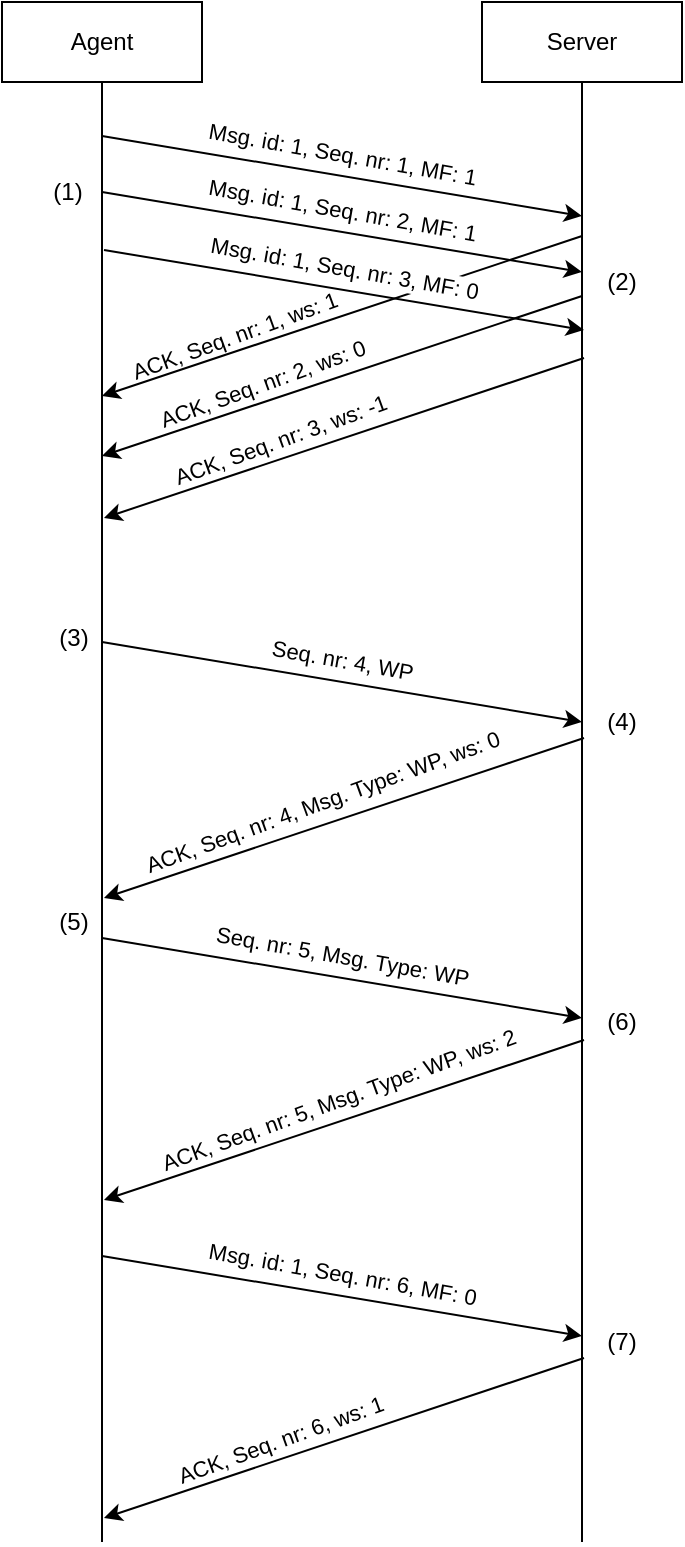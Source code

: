 <mxfile version="25.0.1">
  <diagram name="Page-1" id="2YBvvXClWsGukQMizWep">
    <mxGraphModel dx="875" dy="478" grid="1" gridSize="10" guides="1" tooltips="1" connect="1" arrows="1" fold="1" page="1" pageScale="1" pageWidth="850" pageHeight="1100" math="0" shadow="0">
      <root>
        <mxCell id="0" />
        <mxCell id="1" parent="0" />
        <mxCell id="1mL5aSI_76YMsRaEhNx0-3" value="Agent" style="rounded=0;whiteSpace=wrap;html=1;" parent="1" vertex="1">
          <mxGeometry x="40" y="40" width="100" height="40" as="geometry" />
        </mxCell>
        <mxCell id="1mL5aSI_76YMsRaEhNx0-4" value="Server" style="rounded=0;whiteSpace=wrap;html=1;" parent="1" vertex="1">
          <mxGeometry x="280" y="40" width="100" height="40" as="geometry" />
        </mxCell>
        <mxCell id="1mL5aSI_76YMsRaEhNx0-5" value="" style="endArrow=none;html=1;rounded=0;exitX=0.5;exitY=1;exitDx=0;exitDy=0;" parent="1" source="1mL5aSI_76YMsRaEhNx0-3" edge="1">
          <mxGeometry width="50" height="50" relative="1" as="geometry">
            <mxPoint x="260" y="240" as="sourcePoint" />
            <mxPoint x="90" y="810" as="targetPoint" />
          </mxGeometry>
        </mxCell>
        <mxCell id="1mL5aSI_76YMsRaEhNx0-6" value="" style="endArrow=none;html=1;rounded=0;exitX=0.5;exitY=1;exitDx=0;exitDy=0;" parent="1" source="1mL5aSI_76YMsRaEhNx0-4" edge="1">
          <mxGeometry width="50" height="50" relative="1" as="geometry">
            <mxPoint x="260" y="240" as="sourcePoint" />
            <mxPoint x="330" y="810" as="targetPoint" />
          </mxGeometry>
        </mxCell>
        <mxCell id="1mL5aSI_76YMsRaEhNx0-8" value="(1)" style="text;html=1;align=center;verticalAlign=middle;whiteSpace=wrap;rounded=0;" parent="1" vertex="1">
          <mxGeometry x="63" y="125" width="20" height="20" as="geometry" />
        </mxCell>
        <mxCell id="1mL5aSI_76YMsRaEhNx0-9" value="" style="endArrow=classic;html=1;rounded=0;" parent="1" edge="1">
          <mxGeometry width="50" height="50" relative="1" as="geometry">
            <mxPoint x="330" y="157" as="sourcePoint" />
            <mxPoint x="90" y="237" as="targetPoint" />
          </mxGeometry>
        </mxCell>
        <mxCell id="1mL5aSI_76YMsRaEhNx0-10" value="ACK, Seq. nr: 1, ws: 1" style="edgeLabel;html=1;align=center;verticalAlign=middle;resizable=0;points=[];rotation=-20;labelBackgroundColor=none;" parent="1" vertex="1" connectable="0">
          <mxGeometry x="190.0" y="210.997" as="geometry">
            <mxPoint x="-30.891" y="-15.759" as="offset" />
          </mxGeometry>
        </mxCell>
        <mxCell id="tJFUNdu8V18SCbj2cJYY-6" value="" style="endArrow=classic;html=1;rounded=0;" parent="1" edge="1">
          <mxGeometry width="50" height="50" relative="1" as="geometry">
            <mxPoint x="90" y="107" as="sourcePoint" />
            <mxPoint x="330" y="147" as="targetPoint" />
          </mxGeometry>
        </mxCell>
        <mxCell id="tJFUNdu8V18SCbj2cJYY-7" value="Msg. id: 1, Seq. nr: 1, MF: 1" style="edgeLabel;html=1;align=center;verticalAlign=middle;resizable=0;points=[];rotation=10;" parent="tJFUNdu8V18SCbj2cJYY-6" vertex="1" connectable="0">
          <mxGeometry x="-0.123" y="-1" relative="1" as="geometry">
            <mxPoint x="15" y="-10" as="offset" />
          </mxGeometry>
        </mxCell>
        <mxCell id="tJFUNdu8V18SCbj2cJYY-8" value="(2)" style="text;html=1;align=center;verticalAlign=middle;whiteSpace=wrap;rounded=0;" parent="1" vertex="1">
          <mxGeometry x="340" y="170" width="20" height="20" as="geometry" />
        </mxCell>
        <mxCell id="tJFUNdu8V18SCbj2cJYY-9" value="(3)" style="text;html=1;align=center;verticalAlign=middle;whiteSpace=wrap;rounded=0;" parent="1" vertex="1">
          <mxGeometry x="66" y="348" width="20" height="20" as="geometry" />
        </mxCell>
        <mxCell id="-CiEeKR66sXaOeHJu6ex-2" value="" style="endArrow=classic;html=1;rounded=0;" edge="1" parent="1">
          <mxGeometry width="50" height="50" relative="1" as="geometry">
            <mxPoint x="90" y="135" as="sourcePoint" />
            <mxPoint x="330" y="175" as="targetPoint" />
          </mxGeometry>
        </mxCell>
        <mxCell id="-CiEeKR66sXaOeHJu6ex-3" value="Msg. id: 1, Seq. nr: 2, MF: 1" style="edgeLabel;html=1;align=center;verticalAlign=middle;resizable=0;points=[];rotation=10;" vertex="1" connectable="0" parent="-CiEeKR66sXaOeHJu6ex-2">
          <mxGeometry x="-0.123" y="-1" relative="1" as="geometry">
            <mxPoint x="15" y="-10" as="offset" />
          </mxGeometry>
        </mxCell>
        <mxCell id="-CiEeKR66sXaOeHJu6ex-4" value="" style="endArrow=classic;html=1;rounded=0;" edge="1" parent="1">
          <mxGeometry width="50" height="50" relative="1" as="geometry">
            <mxPoint x="91" y="164" as="sourcePoint" />
            <mxPoint x="331" y="204" as="targetPoint" />
          </mxGeometry>
        </mxCell>
        <mxCell id="-CiEeKR66sXaOeHJu6ex-5" value="Msg. id: 1, Seq. nr: 3, MF: 0" style="edgeLabel;html=1;align=center;verticalAlign=middle;resizable=0;points=[];rotation=10;" vertex="1" connectable="0" parent="-CiEeKR66sXaOeHJu6ex-4">
          <mxGeometry x="-0.123" y="-1" relative="1" as="geometry">
            <mxPoint x="15" y="-10" as="offset" />
          </mxGeometry>
        </mxCell>
        <mxCell id="-CiEeKR66sXaOeHJu6ex-8" value="" style="endArrow=classic;html=1;rounded=0;" edge="1" parent="1">
          <mxGeometry width="50" height="50" relative="1" as="geometry">
            <mxPoint x="330" y="187" as="sourcePoint" />
            <mxPoint x="90" y="267" as="targetPoint" />
          </mxGeometry>
        </mxCell>
        <mxCell id="-CiEeKR66sXaOeHJu6ex-9" value="ACK, Seq. nr: 2, ws: 0" style="edgeLabel;html=1;align=center;verticalAlign=middle;resizable=0;points=[];rotation=-20;labelBackgroundColor=none;" vertex="1" connectable="0" parent="1">
          <mxGeometry x="204.0" y="234.997" as="geometry">
            <mxPoint x="-30.891" y="-15.759" as="offset" />
          </mxGeometry>
        </mxCell>
        <mxCell id="-CiEeKR66sXaOeHJu6ex-10" value="" style="endArrow=classic;html=1;rounded=0;" edge="1" parent="1">
          <mxGeometry width="50" height="50" relative="1" as="geometry">
            <mxPoint x="331" y="218" as="sourcePoint" />
            <mxPoint x="91" y="298" as="targetPoint" />
          </mxGeometry>
        </mxCell>
        <mxCell id="-CiEeKR66sXaOeHJu6ex-11" value="ACK, Seq. nr: 3, ws: -1" style="edgeLabel;html=1;align=center;verticalAlign=middle;resizable=0;points=[];rotation=-20;labelBackgroundColor=none;" vertex="1" connectable="0" parent="1">
          <mxGeometry x="213.0" y="262.997" as="geometry">
            <mxPoint x="-30.891" y="-15.759" as="offset" />
          </mxGeometry>
        </mxCell>
        <mxCell id="-CiEeKR66sXaOeHJu6ex-12" value="" style="endArrow=classic;html=1;rounded=0;" edge="1" parent="1">
          <mxGeometry width="50" height="50" relative="1" as="geometry">
            <mxPoint x="90" y="360" as="sourcePoint" />
            <mxPoint x="330" y="400" as="targetPoint" />
          </mxGeometry>
        </mxCell>
        <mxCell id="-CiEeKR66sXaOeHJu6ex-13" value="Seq. nr: 4, WP" style="edgeLabel;html=1;align=center;verticalAlign=middle;resizable=0;points=[];rotation=10;" vertex="1" connectable="0" parent="-CiEeKR66sXaOeHJu6ex-12">
          <mxGeometry x="-0.123" y="-1" relative="1" as="geometry">
            <mxPoint x="15" y="-10" as="offset" />
          </mxGeometry>
        </mxCell>
        <mxCell id="-CiEeKR66sXaOeHJu6ex-14" value="" style="endArrow=classic;html=1;rounded=0;" edge="1" parent="1">
          <mxGeometry width="50" height="50" relative="1" as="geometry">
            <mxPoint x="331" y="408" as="sourcePoint" />
            <mxPoint x="91" y="488" as="targetPoint" />
          </mxGeometry>
        </mxCell>
        <mxCell id="-CiEeKR66sXaOeHJu6ex-16" value="(4)" style="text;html=1;align=center;verticalAlign=middle;whiteSpace=wrap;rounded=0;" vertex="1" parent="1">
          <mxGeometry x="340" y="390" width="20" height="20" as="geometry" />
        </mxCell>
        <mxCell id="-CiEeKR66sXaOeHJu6ex-17" value="" style="endArrow=classic;html=1;rounded=0;" edge="1" parent="1">
          <mxGeometry width="50" height="50" relative="1" as="geometry">
            <mxPoint x="90" y="508" as="sourcePoint" />
            <mxPoint x="330" y="548" as="targetPoint" />
          </mxGeometry>
        </mxCell>
        <mxCell id="-CiEeKR66sXaOeHJu6ex-18" value="Seq. nr: 5, Msg. Type: WP" style="edgeLabel;html=1;align=center;verticalAlign=middle;resizable=0;points=[];rotation=10;" vertex="1" connectable="0" parent="-CiEeKR66sXaOeHJu6ex-17">
          <mxGeometry x="-0.123" y="-1" relative="1" as="geometry">
            <mxPoint x="15" y="-10" as="offset" />
          </mxGeometry>
        </mxCell>
        <mxCell id="-CiEeKR66sXaOeHJu6ex-19" value="" style="endArrow=classic;html=1;rounded=0;" edge="1" parent="1">
          <mxGeometry width="50" height="50" relative="1" as="geometry">
            <mxPoint x="331" y="559" as="sourcePoint" />
            <mxPoint x="91" y="639" as="targetPoint" />
          </mxGeometry>
        </mxCell>
        <mxCell id="-CiEeKR66sXaOeHJu6ex-20" value="ACK, Seq. nr: 5, Msg. Type: WP, ws: 2" style="edgeLabel;html=1;align=center;verticalAlign=middle;resizable=0;points=[];rotation=-20;labelBackgroundColor=none;" vertex="1" connectable="0" parent="1">
          <mxGeometry x="290.0" y="591.997" as="geometry">
            <mxPoint x="-76.338" y="-31.236" as="offset" />
          </mxGeometry>
        </mxCell>
        <mxCell id="-CiEeKR66sXaOeHJu6ex-21" value="" style="endArrow=classic;html=1;rounded=0;" edge="1" parent="1">
          <mxGeometry width="50" height="50" relative="1" as="geometry">
            <mxPoint x="90" y="667" as="sourcePoint" />
            <mxPoint x="330" y="707" as="targetPoint" />
          </mxGeometry>
        </mxCell>
        <mxCell id="-CiEeKR66sXaOeHJu6ex-22" value="Msg. id: 1, Seq. nr: 6, MF: 0" style="edgeLabel;html=1;align=center;verticalAlign=middle;resizable=0;points=[];rotation=10;" vertex="1" connectable="0" parent="-CiEeKR66sXaOeHJu6ex-21">
          <mxGeometry x="-0.123" y="-1" relative="1" as="geometry">
            <mxPoint x="15" y="-10" as="offset" />
          </mxGeometry>
        </mxCell>
        <mxCell id="-CiEeKR66sXaOeHJu6ex-23" value="" style="endArrow=classic;html=1;rounded=0;" edge="1" parent="1">
          <mxGeometry width="50" height="50" relative="1" as="geometry">
            <mxPoint x="331" y="718" as="sourcePoint" />
            <mxPoint x="91" y="798" as="targetPoint" />
          </mxGeometry>
        </mxCell>
        <mxCell id="-CiEeKR66sXaOeHJu6ex-24" value="ACK, Seq. nr: 6, ws: 1" style="edgeLabel;html=1;align=center;verticalAlign=middle;resizable=0;points=[];rotation=-20;labelBackgroundColor=none;" vertex="1" connectable="0" parent="1">
          <mxGeometry x="213.0" y="762.997" as="geometry">
            <mxPoint x="-30.891" y="-15.759" as="offset" />
          </mxGeometry>
        </mxCell>
        <mxCell id="-CiEeKR66sXaOeHJu6ex-25" value="(6)" style="text;html=1;align=center;verticalAlign=middle;whiteSpace=wrap;rounded=0;" vertex="1" parent="1">
          <mxGeometry x="340" y="540" width="20" height="20" as="geometry" />
        </mxCell>
        <mxCell id="-CiEeKR66sXaOeHJu6ex-26" value="(5)" style="text;html=1;align=center;verticalAlign=middle;whiteSpace=wrap;rounded=0;" vertex="1" parent="1">
          <mxGeometry x="66" y="490" width="20" height="20" as="geometry" />
        </mxCell>
        <mxCell id="-CiEeKR66sXaOeHJu6ex-27" value="(7)" style="text;html=1;align=center;verticalAlign=middle;whiteSpace=wrap;rounded=0;" vertex="1" parent="1">
          <mxGeometry x="340" y="700" width="20" height="20" as="geometry" />
        </mxCell>
        <mxCell id="-CiEeKR66sXaOeHJu6ex-29" value="ACK, Seq. nr: 4, Msg. Type: WP, ws: 0" style="edgeLabel;html=1;align=center;verticalAlign=middle;resizable=0;points=[];rotation=-20;labelBackgroundColor=none;" vertex="1" connectable="0" parent="1">
          <mxGeometry x="282.0" y="442.997" as="geometry">
            <mxPoint x="-76.338" y="-31.236" as="offset" />
          </mxGeometry>
        </mxCell>
      </root>
    </mxGraphModel>
  </diagram>
</mxfile>
